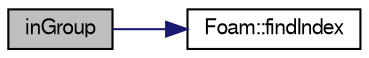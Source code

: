 digraph "inGroup"
{
  bgcolor="transparent";
  edge [fontname="FreeSans",fontsize="10",labelfontname="FreeSans",labelfontsize="10"];
  node [fontname="FreeSans",fontsize="10",shape=record];
  rankdir="LR";
  Node798 [label="inGroup",height=0.2,width=0.4,color="black", fillcolor="grey75", style="filled", fontcolor="black"];
  Node798 -> Node799 [color="midnightblue",fontsize="10",style="solid",fontname="FreeSans"];
  Node799 [label="Foam::findIndex",height=0.2,width=0.4,color="black",URL="$a21124.html#ac16695f83f370df159eed19f92d095fb",tooltip="Find first occurence of given element and return index,. "];
}
